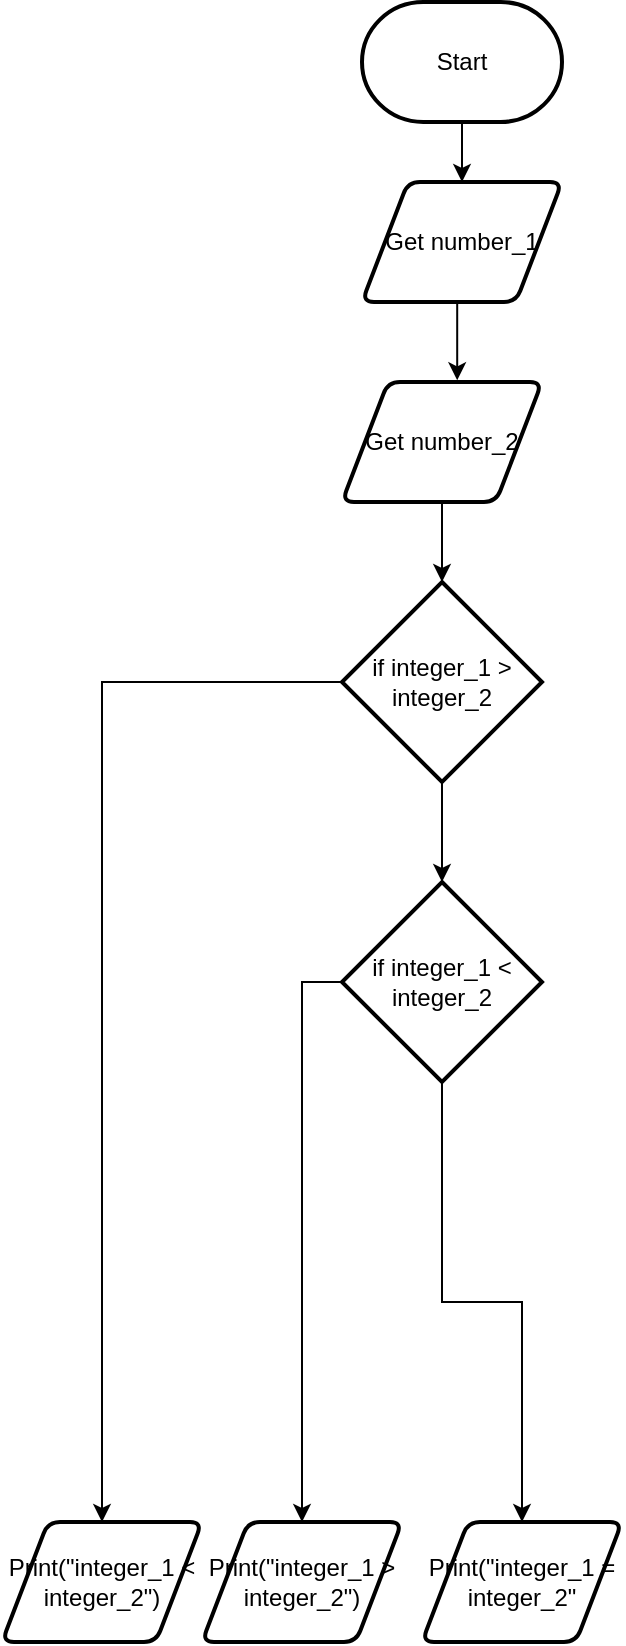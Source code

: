 <mxfile version="14.6.13" type="github">
  <diagram id="QTctSrDcp0v37fTCG3pZ" name="Page-1">
    <mxGraphModel dx="582" dy="383" grid="1" gridSize="10" guides="1" tooltips="1" connect="1" arrows="1" fold="1" page="1" pageScale="1" pageWidth="850" pageHeight="1100" math="0" shadow="0">
      <root>
        <mxCell id="0" />
        <mxCell id="1" parent="0" />
        <mxCell id="e5Z5D2AbTdH1WaJqWZPk-32" style="edgeStyle=orthogonalEdgeStyle;rounded=0;orthogonalLoop=1;jettySize=auto;html=1;exitX=0.5;exitY=1;exitDx=0;exitDy=0;exitPerimeter=0;entryX=0.5;entryY=0;entryDx=0;entryDy=0;" edge="1" parent="1" source="e5Z5D2AbTdH1WaJqWZPk-1" target="e5Z5D2AbTdH1WaJqWZPk-2">
          <mxGeometry relative="1" as="geometry" />
        </mxCell>
        <mxCell id="e5Z5D2AbTdH1WaJqWZPk-1" value="Start" style="strokeWidth=2;html=1;shape=mxgraph.flowchart.terminator;whiteSpace=wrap;" vertex="1" parent="1">
          <mxGeometry x="230" y="180" width="100" height="60" as="geometry" />
        </mxCell>
        <mxCell id="e5Z5D2AbTdH1WaJqWZPk-35" style="edgeStyle=orthogonalEdgeStyle;rounded=0;orthogonalLoop=1;jettySize=auto;html=1;exitX=0.5;exitY=1;exitDx=0;exitDy=0;entryX=0.576;entryY=-0.014;entryDx=0;entryDy=0;entryPerimeter=0;" edge="1" parent="1" source="e5Z5D2AbTdH1WaJqWZPk-2" target="e5Z5D2AbTdH1WaJqWZPk-3">
          <mxGeometry relative="1" as="geometry" />
        </mxCell>
        <mxCell id="e5Z5D2AbTdH1WaJqWZPk-2" value="Get number_1" style="shape=parallelogram;html=1;strokeWidth=2;perimeter=parallelogramPerimeter;whiteSpace=wrap;rounded=1;arcSize=12;size=0.23;" vertex="1" parent="1">
          <mxGeometry x="230" y="270" width="100" height="60" as="geometry" />
        </mxCell>
        <mxCell id="e5Z5D2AbTdH1WaJqWZPk-36" style="edgeStyle=orthogonalEdgeStyle;rounded=0;orthogonalLoop=1;jettySize=auto;html=1;exitX=0.5;exitY=1;exitDx=0;exitDy=0;entryX=0.5;entryY=0;entryDx=0;entryDy=0;entryPerimeter=0;" edge="1" parent="1" source="e5Z5D2AbTdH1WaJqWZPk-3" target="e5Z5D2AbTdH1WaJqWZPk-6">
          <mxGeometry relative="1" as="geometry" />
        </mxCell>
        <mxCell id="e5Z5D2AbTdH1WaJqWZPk-3" value="Get number_2" style="shape=parallelogram;html=1;strokeWidth=2;perimeter=parallelogramPerimeter;whiteSpace=wrap;rounded=1;arcSize=12;size=0.23;" vertex="1" parent="1">
          <mxGeometry x="220" y="370" width="100" height="60" as="geometry" />
        </mxCell>
        <mxCell id="e5Z5D2AbTdH1WaJqWZPk-27" style="edgeStyle=orthogonalEdgeStyle;rounded=0;orthogonalLoop=1;jettySize=auto;html=1;exitX=0.5;exitY=1;exitDx=0;exitDy=0;exitPerimeter=0;entryX=0.5;entryY=0;entryDx=0;entryDy=0;entryPerimeter=0;" edge="1" parent="1" source="e5Z5D2AbTdH1WaJqWZPk-6" target="e5Z5D2AbTdH1WaJqWZPk-7">
          <mxGeometry relative="1" as="geometry" />
        </mxCell>
        <mxCell id="e5Z5D2AbTdH1WaJqWZPk-29" style="edgeStyle=orthogonalEdgeStyle;rounded=0;orthogonalLoop=1;jettySize=auto;html=1;exitX=0;exitY=0.5;exitDx=0;exitDy=0;exitPerimeter=0;entryX=0.5;entryY=0;entryDx=0;entryDy=0;" edge="1" parent="1" source="e5Z5D2AbTdH1WaJqWZPk-6" target="e5Z5D2AbTdH1WaJqWZPk-8">
          <mxGeometry relative="1" as="geometry" />
        </mxCell>
        <mxCell id="e5Z5D2AbTdH1WaJqWZPk-6" value="if integer_1 &amp;gt; integer_2" style="strokeWidth=2;html=1;shape=mxgraph.flowchart.decision;whiteSpace=wrap;" vertex="1" parent="1">
          <mxGeometry x="220" y="470" width="100" height="100" as="geometry" />
        </mxCell>
        <mxCell id="e5Z5D2AbTdH1WaJqWZPk-30" style="edgeStyle=orthogonalEdgeStyle;rounded=0;orthogonalLoop=1;jettySize=auto;html=1;exitX=0;exitY=0.5;exitDx=0;exitDy=0;exitPerimeter=0;entryX=0.5;entryY=0;entryDx=0;entryDy=0;" edge="1" parent="1" source="e5Z5D2AbTdH1WaJqWZPk-7" target="e5Z5D2AbTdH1WaJqWZPk-9">
          <mxGeometry relative="1" as="geometry" />
        </mxCell>
        <mxCell id="e5Z5D2AbTdH1WaJqWZPk-31" style="edgeStyle=orthogonalEdgeStyle;rounded=0;orthogonalLoop=1;jettySize=auto;html=1;exitX=0.5;exitY=1;exitDx=0;exitDy=0;exitPerimeter=0;entryX=0.5;entryY=0;entryDx=0;entryDy=0;" edge="1" parent="1" source="e5Z5D2AbTdH1WaJqWZPk-7" target="e5Z5D2AbTdH1WaJqWZPk-10">
          <mxGeometry relative="1" as="geometry" />
        </mxCell>
        <mxCell id="e5Z5D2AbTdH1WaJqWZPk-7" value="if integer_1 &amp;lt; integer_2" style="strokeWidth=2;html=1;shape=mxgraph.flowchart.decision;whiteSpace=wrap;" vertex="1" parent="1">
          <mxGeometry x="220" y="620" width="100" height="100" as="geometry" />
        </mxCell>
        <mxCell id="e5Z5D2AbTdH1WaJqWZPk-8" value="Print(&quot;integer_1 &amp;lt; integer_2&quot;)" style="shape=parallelogram;html=1;strokeWidth=2;perimeter=parallelogramPerimeter;whiteSpace=wrap;rounded=1;arcSize=12;size=0.23;" vertex="1" parent="1">
          <mxGeometry x="50" y="940" width="100" height="60" as="geometry" />
        </mxCell>
        <mxCell id="e5Z5D2AbTdH1WaJqWZPk-9" value="Print(&quot;integer_1 &amp;gt; integer_2&quot;)" style="shape=parallelogram;html=1;strokeWidth=2;perimeter=parallelogramPerimeter;whiteSpace=wrap;rounded=1;arcSize=12;size=0.23;" vertex="1" parent="1">
          <mxGeometry x="150" y="940" width="100" height="60" as="geometry" />
        </mxCell>
        <mxCell id="e5Z5D2AbTdH1WaJqWZPk-10" value="Print(&quot;integer_1 = integer_2&quot;" style="shape=parallelogram;html=1;strokeWidth=2;perimeter=parallelogramPerimeter;whiteSpace=wrap;rounded=1;arcSize=12;size=0.23;" vertex="1" parent="1">
          <mxGeometry x="260" y="940" width="100" height="60" as="geometry" />
        </mxCell>
      </root>
    </mxGraphModel>
  </diagram>
</mxfile>
